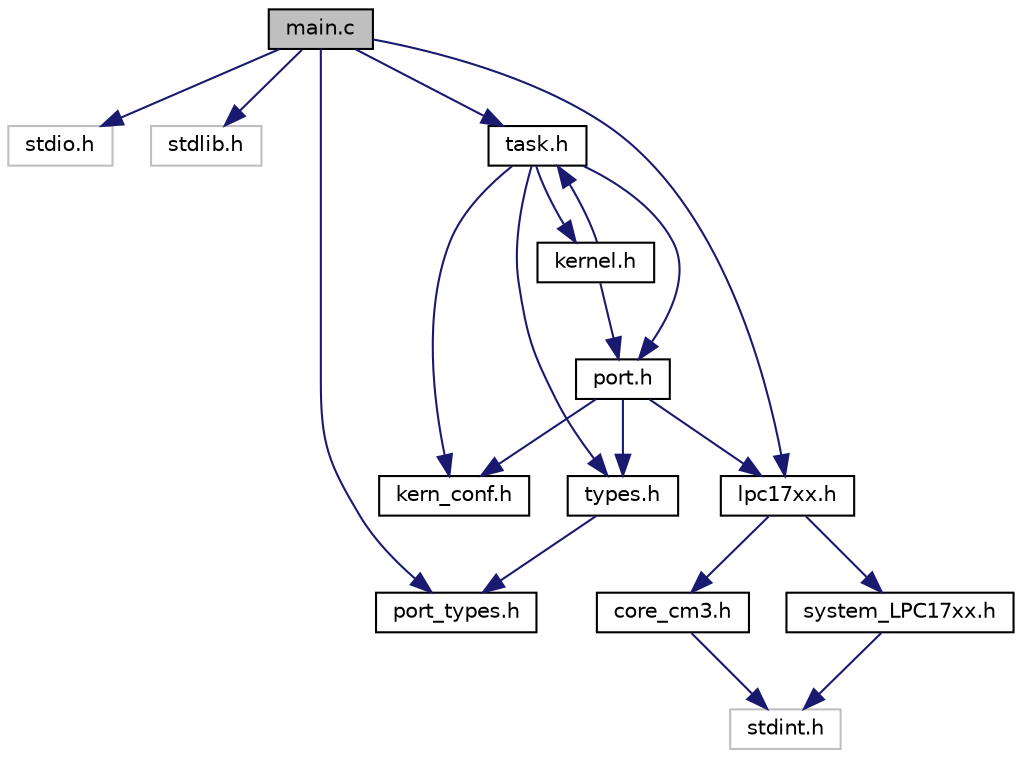 digraph G
{
  edge [fontname="Helvetica",fontsize="10",labelfontname="Helvetica",labelfontsize="10"];
  node [fontname="Helvetica",fontsize="10",shape=record];
  Node1 [label="main.c",height=0.2,width=0.4,color="black", fillcolor="grey75", style="filled" fontcolor="black"];
  Node1 -> Node2 [color="midnightblue",fontsize="10",style="solid",fontname="Helvetica"];
  Node2 [label="stdio.h",height=0.2,width=0.4,color="grey75", fillcolor="white", style="filled"];
  Node1 -> Node3 [color="midnightblue",fontsize="10",style="solid",fontname="Helvetica"];
  Node3 [label="stdlib.h",height=0.2,width=0.4,color="grey75", fillcolor="white", style="filled"];
  Node1 -> Node4 [color="midnightblue",fontsize="10",style="solid",fontname="Helvetica"];
  Node4 [label="port_types.h",height=0.2,width=0.4,color="black", fillcolor="white", style="filled",URL="$port__types_8h.html"];
  Node1 -> Node5 [color="midnightblue",fontsize="10",style="solid",fontname="Helvetica"];
  Node5 [label="task.h",height=0.2,width=0.4,color="black", fillcolor="white", style="filled",URL="$task_8h.html"];
  Node5 -> Node6 [color="midnightblue",fontsize="10",style="solid",fontname="Helvetica"];
  Node6 [label="types.h",height=0.2,width=0.4,color="black", fillcolor="white", style="filled",URL="$types_8h.html"];
  Node6 -> Node4 [color="midnightblue",fontsize="10",style="solid",fontname="Helvetica"];
  Node5 -> Node7 [color="midnightblue",fontsize="10",style="solid",fontname="Helvetica"];
  Node7 [label="kern_conf.h",height=0.2,width=0.4,color="black", fillcolor="white", style="filled",URL="$kern__conf_8h.html"];
  Node5 -> Node8 [color="midnightblue",fontsize="10",style="solid",fontname="Helvetica"];
  Node8 [label="port.h",height=0.2,width=0.4,color="black", fillcolor="white", style="filled",URL="$port_8h.html"];
  Node8 -> Node6 [color="midnightblue",fontsize="10",style="solid",fontname="Helvetica"];
  Node8 -> Node9 [color="midnightblue",fontsize="10",style="solid",fontname="Helvetica"];
  Node9 [label="lpc17xx.h",height=0.2,width=0.4,color="black", fillcolor="white", style="filled",URL="$lpc17xx_8h.html",tooltip="CMSIS Cortex-M3 Core Peripheral Access Layer Header File for NXP LPC17xx Device Series."];
  Node9 -> Node10 [color="midnightblue",fontsize="10",style="solid",fontname="Helvetica"];
  Node10 [label="core_cm3.h",height=0.2,width=0.4,color="black", fillcolor="white", style="filled",URL="$core__cm3_8h.html",tooltip="CMSIS Cortex-M3 Core Peripheral Access Layer Header File."];
  Node10 -> Node11 [color="midnightblue",fontsize="10",style="solid",fontname="Helvetica"];
  Node11 [label="stdint.h",height=0.2,width=0.4,color="grey75", fillcolor="white", style="filled"];
  Node9 -> Node12 [color="midnightblue",fontsize="10",style="solid",fontname="Helvetica"];
  Node12 [label="system_LPC17xx.h",height=0.2,width=0.4,color="black", fillcolor="white", style="filled",URL="$system___l_p_c17xx_8h.html",tooltip="CMSIS Cortex-M3 Device Peripheral Access Layer Header File for the NXP LPC17xx Device Series..."];
  Node12 -> Node11 [color="midnightblue",fontsize="10",style="solid",fontname="Helvetica"];
  Node8 -> Node7 [color="midnightblue",fontsize="10",style="solid",fontname="Helvetica"];
  Node5 -> Node13 [color="midnightblue",fontsize="10",style="solid",fontname="Helvetica"];
  Node13 [label="kernel.h",height=0.2,width=0.4,color="black", fillcolor="white", style="filled",URL="$kernel_8h.html"];
  Node13 -> Node8 [color="midnightblue",fontsize="10",style="solid",fontname="Helvetica"];
  Node13 -> Node5 [color="midnightblue",fontsize="10",style="solid",fontname="Helvetica"];
  Node1 -> Node9 [color="midnightblue",fontsize="10",style="solid",fontname="Helvetica"];
}
